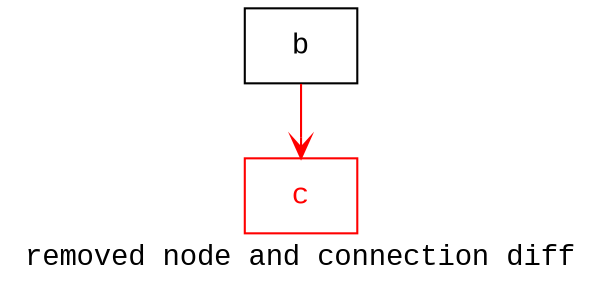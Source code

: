 digraph D {
    tooltip="removed node and connection diff";
    label="removed node and connection diff";
    bgcolor="#ffffff";
    fontcolor="#000000";
    fontname="Courier New";
    
    node1 [color="#000000",fontcolor="#000000",fontname="Courier New",shape="rectangle",tooltip="b",label="b"]
    
    node2 [color="#ff0000",fontcolor="#ff0000",fontname="Courier New",shape="rectangle",tooltip="c",label="c"]
    
    node1 -> node2 [arrowhead="vee",color="#ff0000",tooltip="b\n   ->\nc",]
}
